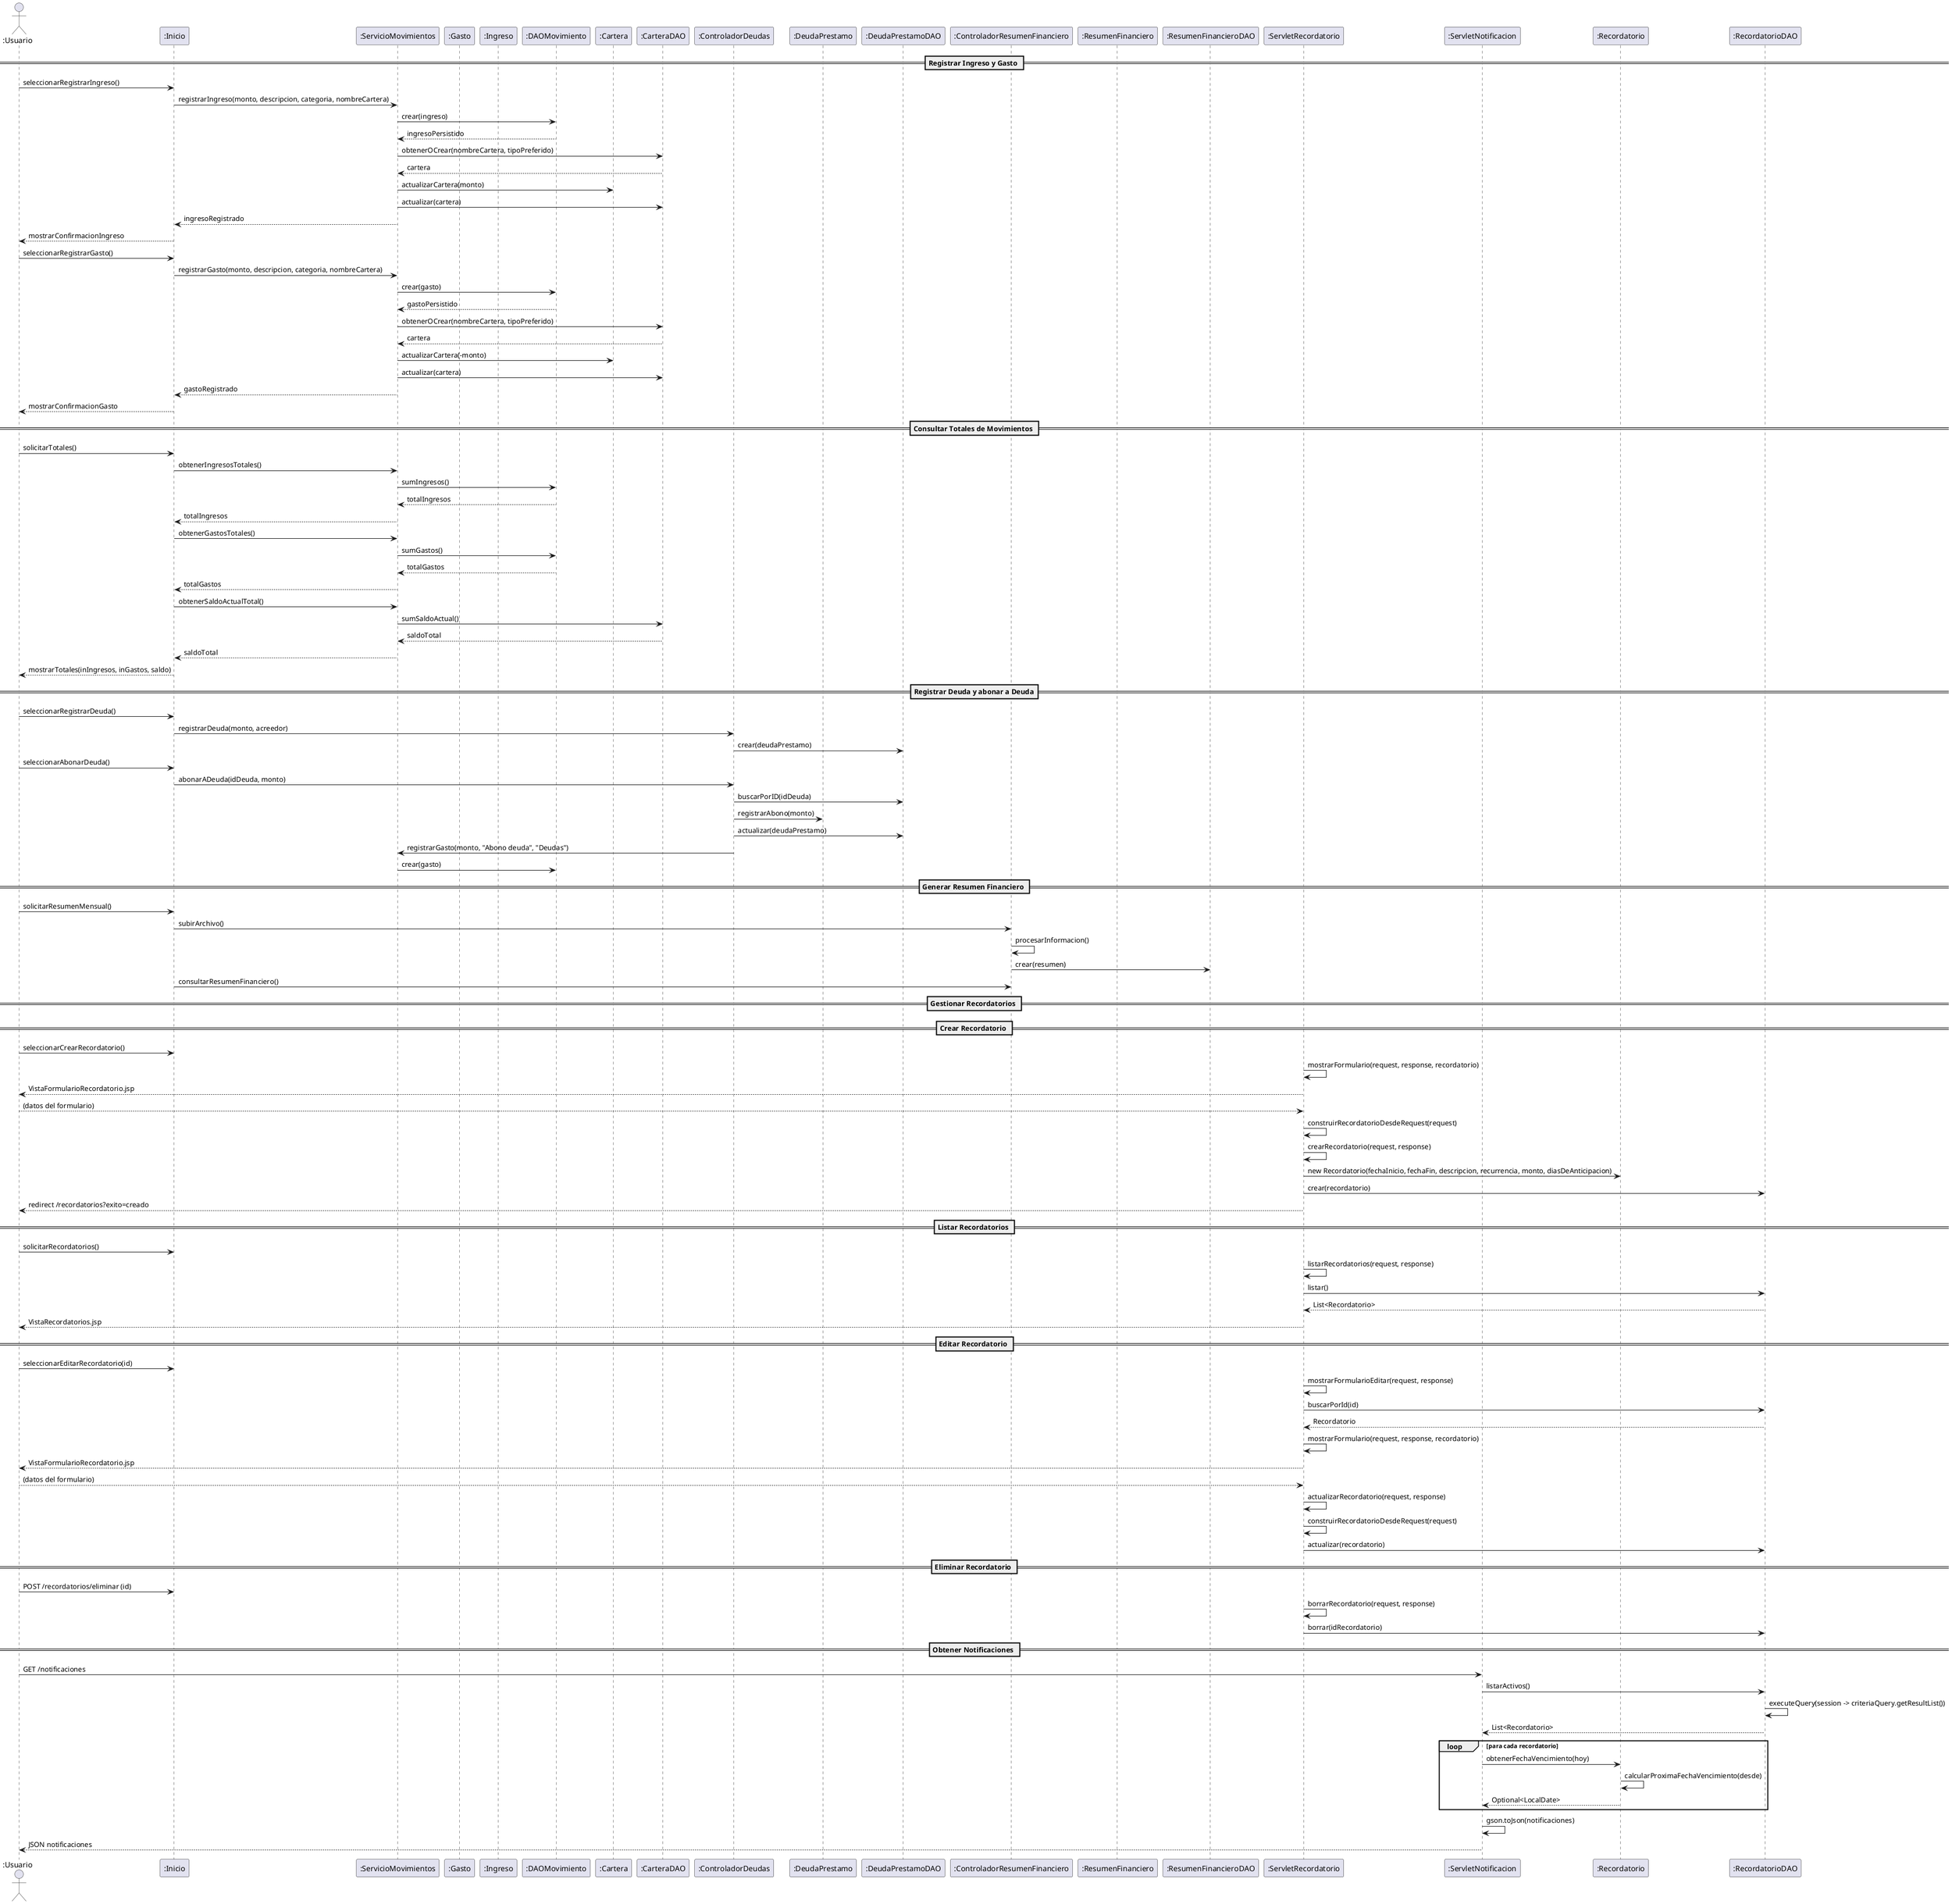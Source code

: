 @startuml

actor ":Usuario" as usuario
participant ":Inicio" as inicio
participant ":ServicioMovimientos" as servicioMovimientos
participant ":Gasto" as gasto
participant ":Ingreso" as ingreso
participant ":DAOMovimiento" as daoMovimiento
participant ":Cartera" as cartera
participant ":CarteraDAO" as carteraDAO
participant ":ControladorDeudas" as controladorDeudas
participant ":DeudaPrestamo" as deudaPrestamo
participant ":DeudaPrestamoDAO" as deudaPrestamoDAO
participant ":ControladorResumenFinanciero" as controladorResumen
participant ":ResumenFinanciero" as resumen
participant ":ResumenFinancieroDAO" as resumenDAO
participant ":ServletRecordatorio" as servletRecordatorio
participant ":ServletNotificacion" as servletNotificacion
participant ":Recordatorio" as recordatorio
participant ":RecordatorioDAO" as recordatorioDAO

== Registrar Ingreso y Gasto ==
usuario -> inicio: seleccionarRegistrarIngreso()
inicio -> servicioMovimientos: registrarIngreso(monto, descripcion, categoria, nombreCartera)
servicioMovimientos -> daoMovimiento: crear(ingreso)
daoMovimiento --> servicioMovimientos: ingresoPersistido
servicioMovimientos -> carteraDAO: obtenerOCrear(nombreCartera, tipoPreferido)
carteraDAO --> servicioMovimientos: cartera
servicioMovimientos -> cartera: actualizarCartera(monto)
servicioMovimientos -> carteraDAO: actualizar(cartera)
servicioMovimientos --> inicio: ingresoRegistrado
inicio --> usuario: mostrarConfirmacionIngreso

usuario -> inicio: seleccionarRegistrarGasto()
inicio -> servicioMovimientos: registrarGasto(monto, descripcion, categoria, nombreCartera)
servicioMovimientos -> daoMovimiento: crear(gasto)
daoMovimiento --> servicioMovimientos: gastoPersistido
servicioMovimientos -> carteraDAO: obtenerOCrear(nombreCartera, tipoPreferido)
carteraDAO --> servicioMovimientos: cartera
servicioMovimientos -> cartera: actualizarCartera(-monto)
servicioMovimientos -> carteraDAO: actualizar(cartera)
servicioMovimientos --> inicio: gastoRegistrado
inicio --> usuario: mostrarConfirmacionGasto

== Consultar Totales de Movimientos ==
usuario -> inicio: solicitarTotales()
inicio -> servicioMovimientos: obtenerIngresosTotales()
servicioMovimientos -> daoMovimiento: sumIngresos()
daoMovimiento --> servicioMovimientos: totalIngresos
servicioMovimientos --> inicio: totalIngresos
inicio -> servicioMovimientos: obtenerGastosTotales()
servicioMovimientos -> daoMovimiento: sumGastos()
daoMovimiento --> servicioMovimientos: totalGastos
servicioMovimientos --> inicio: totalGastos
inicio -> servicioMovimientos: obtenerSaldoActualTotal()
servicioMovimientos -> carteraDAO: sumSaldoActual()
carteraDAO --> servicioMovimientos: saldoTotal
servicioMovimientos --> inicio: saldoTotal
inicio --> usuario: mostrarTotales(inIngresos, inGastos, saldo)

== Registrar Deuda y abonar a Deuda==
usuario -> inicio: seleccionarRegistrarDeuda()
inicio -> controladorDeudas: registrarDeuda(monto, acreedor)
controladorDeudas -> deudaPrestamoDAO: crear(deudaPrestamo)

usuario -> inicio: seleccionarAbonarDeuda()
inicio -> controladorDeudas: abonarADeuda(idDeuda, monto)
controladorDeudas -> deudaPrestamoDAO: buscarPorID(idDeuda)
controladorDeudas -> deudaPrestamo: registrarAbono(monto)
controladorDeudas -> deudaPrestamoDAO: actualizar(deudaPrestamo)

controladorDeudas -> servicioMovimientos: registrarGasto(monto, "Abono deuda", "Deudas")
servicioMovimientos -> daoMovimiento: crear(gasto)

== Generar Resumen Financiero ==
usuario -> inicio: solicitarResumenMensual()
inicio -> controladorResumen: subirArchivo()
controladorResumen -> controladorResumen: procesarInformacion()
controladorResumen -> resumenDAO: crear(resumen)
inicio -> controladorResumen: consultarResumenFinanciero()


== Gestionar Recordatorios ==

== Crear Recordatorio ==

usuario -> inicio: seleccionarCrearRecordatorio()
servletRecordatorio -> servletRecordatorio: mostrarFormulario(request, response, recordatorio)
servletRecordatorio --> usuario: VistaFormularioRecordatorio.jsp

usuario --> servletRecordatorio: (datos del formulario)
servletRecordatorio -> servletRecordatorio: construirRecordatorioDesdeRequest(request)
servletRecordatorio -> servletRecordatorio: crearRecordatorio(request, response)
servletRecordatorio -> recordatorio: new Recordatorio(fechaInicio, fechaFin, descripcion, recurrencia, monto, diasDeAnticipacion)
servletRecordatorio -> recordatorioDAO: crear(recordatorio)
servletRecordatorio --> usuario: redirect /recordatorios?exito=creado

== Listar Recordatorios ==
usuario -> inicio: solicitarRecordatorios()
servletRecordatorio -> servletRecordatorio: listarRecordatorios(request, response)
servletRecordatorio -> recordatorioDAO: listar()
recordatorioDAO --> servletRecordatorio: List<Recordatorio>
servletRecordatorio --> usuario: VistaRecordatorios.jsp

== Editar Recordatorio ==
usuario -> inicio: seleccionarEditarRecordatorio(id)
servletRecordatorio -> servletRecordatorio: mostrarFormularioEditar(request, response)
servletRecordatorio -> recordatorioDAO: buscarPorId(id)
recordatorioDAO --> servletRecordatorio: Recordatorio
servletRecordatorio -> servletRecordatorio: mostrarFormulario(request, response, recordatorio)
servletRecordatorio --> usuario: VistaFormularioRecordatorio.jsp

usuario --> servletRecordatorio: (datos del formulario)
servletRecordatorio -> servletRecordatorio: actualizarRecordatorio(request, response)
servletRecordatorio -> servletRecordatorio: construirRecordatorioDesdeRequest(request)
servletRecordatorio -> recordatorioDAO: actualizar(recordatorio)

== Eliminar Recordatorio ==
usuario -> inicio: POST /recordatorios/eliminar (id)
servletRecordatorio -> servletRecordatorio: borrarRecordatorio(request, response)
servletRecordatorio -> recordatorioDAO: borrar(idRecordatorio)

== Obtener Notificaciones ==
usuario -> servletNotificacion: GET /notificaciones
servletNotificacion -> recordatorioDAO: listarActivos()
recordatorioDAO -> recordatorioDAO: executeQuery(session -> criteriaQuery.getResultList())
recordatorioDAO --> servletNotificacion: List<Recordatorio>

loop para cada recordatorio
    servletNotificacion -> recordatorio: obtenerFechaVencimiento(hoy)
    recordatorio -> recordatorio: calcularProximaFechaVencimiento(desde)
    recordatorio --> servletNotificacion: Optional<LocalDate>
end

servletNotificacion -> servletNotificacion: gson.toJson(notificaciones)
servletNotificacion --> usuario: JSON notificaciones


@enduml